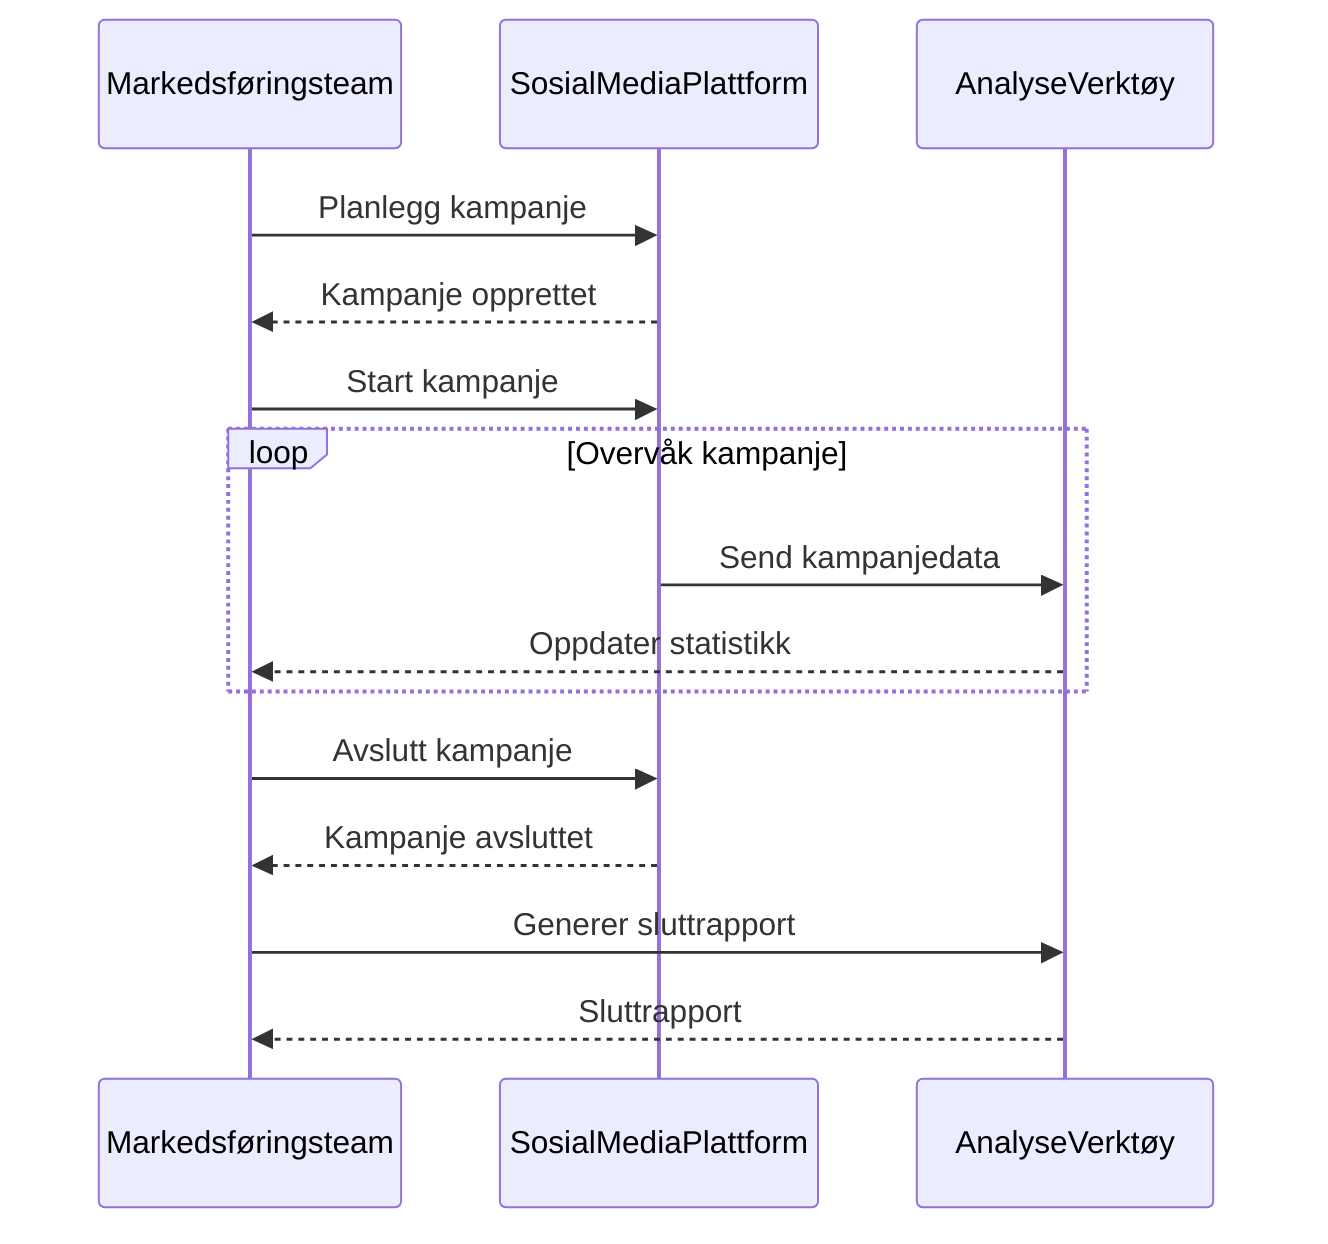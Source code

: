 sequenceDiagram
    participant Markedsføringsteam
    participant SosialMediaPlattform
    participant AnalyseVerktøy

    Markedsføringsteam->>SosialMediaPlattform: Planlegg kampanje
    SosialMediaPlattform-->>Markedsføringsteam: Kampanje opprettet
    Markedsføringsteam->>SosialMediaPlattform: Start kampanje
    loop Overvåk kampanje
        SosialMediaPlattform->>AnalyseVerktøy: Send kampanjedata
        AnalyseVerktøy-->>Markedsføringsteam: Oppdater statistikk
    end
    Markedsføringsteam->>SosialMediaPlattform: Avslutt kampanje
    SosialMediaPlattform-->>Markedsføringsteam: Kampanje avsluttet
    Markedsføringsteam->>AnalyseVerktøy: Generer sluttrapport
    AnalyseVerktøy-->>Markedsføringsteam: Sluttrapport